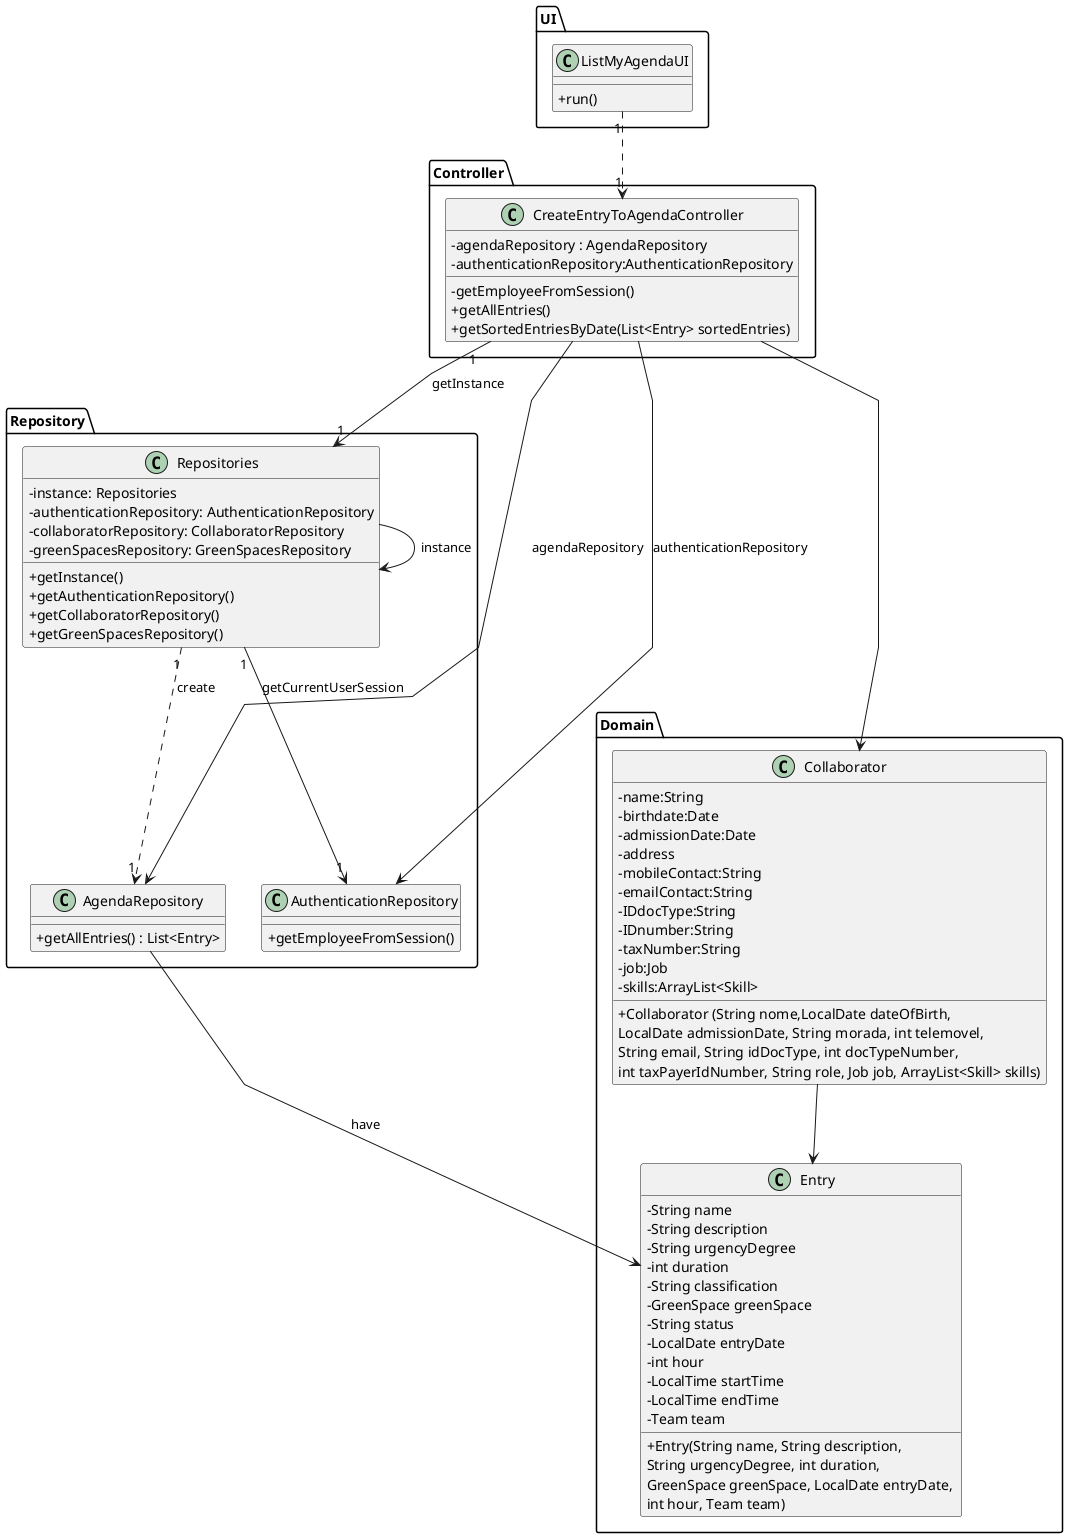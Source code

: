 @startuml
'skinparam monochrome true
skinparam packageStyle rectangle
skinparam shadowing false
skinparam linetype polyline
'skinparam linetype orto

skinparam classAttributeIconSize 0

'left to right direction

Package UI <<Folder>>{
class ListMyAgendaUI {
    +run()
}
}

Package Controller <<Folder>>{
class CreateEntryToAgendaController {
    - agendaRepository : AgendaRepository
    - authenticationRepository:AuthenticationRepository

    - getEmployeeFromSession()
    + getAllEntries()
    + getSortedEntriesByDate(List<Entry> sortedEntries)
}
}

Package Repository <<Folder>>{
class Repositories{
    - instance: Repositories
    - authenticationRepository: AuthenticationRepository
    - collaboratorRepository: CollaboratorRepository
    - greenSpacesRepository: GreenSpacesRepository

    + getInstance()
    + getAuthenticationRepository()
    + getCollaboratorRepository()
    + getGreenSpacesRepository()
}
}

Package Repository <<Folder>>{
class AgendaRepository{
    +getAllEntries() : List<Entry>
}
}

Package Repository <<Folder>>{
class AuthenticationRepository{
    + getEmployeeFromSession()
}
}

Package Domain <<Folder>>{
class Collaborator{
    -name:String
    -birthdate:Date
    -admissionDate:Date
    -address
    -mobileContact:String
    -emailContact:String
    -IDdocType:String
    -IDnumber:String
    -taxNumber:String
    -job:Job
    -skills:ArrayList<Skill>

    +Collaborator (String nome,LocalDate dateOfBirth,\nLocalDate admissionDate, String morada, int telemovel,\nString email, String idDocType, int docTypeNumber,\nint taxPayerIdNumber, String role, Job job, ArrayList<Skill> skills)
}
}

Package Domain <<Folder>>{
class Entry {
    - String name
    - String description
    - String urgencyDegree
    - int duration
    - String classification
    - GreenSpace greenSpace
    - String status
    - LocalDate entryDate
    - int hour
    - LocalTime startTime
    - LocalTime endTime
    - Team team

    + Entry(String name, String description, \nString urgencyDegree, int duration, \nGreenSpace greenSpace, LocalDate entryDate, \nint hour, Team team)
}
}

ListMyAgendaUI "1" ..> "1" CreateEntryToAgendaController

CreateEntryToAgendaController "1" --> "1" Repositories : getInstance
CreateEntryToAgendaController --> AgendaRepository : agendaRepository
CreateEntryToAgendaController --> AuthenticationRepository : authenticationRepository
CreateEntryToAgendaController --> Collaborator

Repositories -> Repositories : instance
Repositories "1" ..> "1" AgendaRepository : create
Repositories "1" --> "1" AuthenticationRepository : getCurrentUserSession

AgendaRepository --> Entry : have

Collaborator --> Entry

@enduml